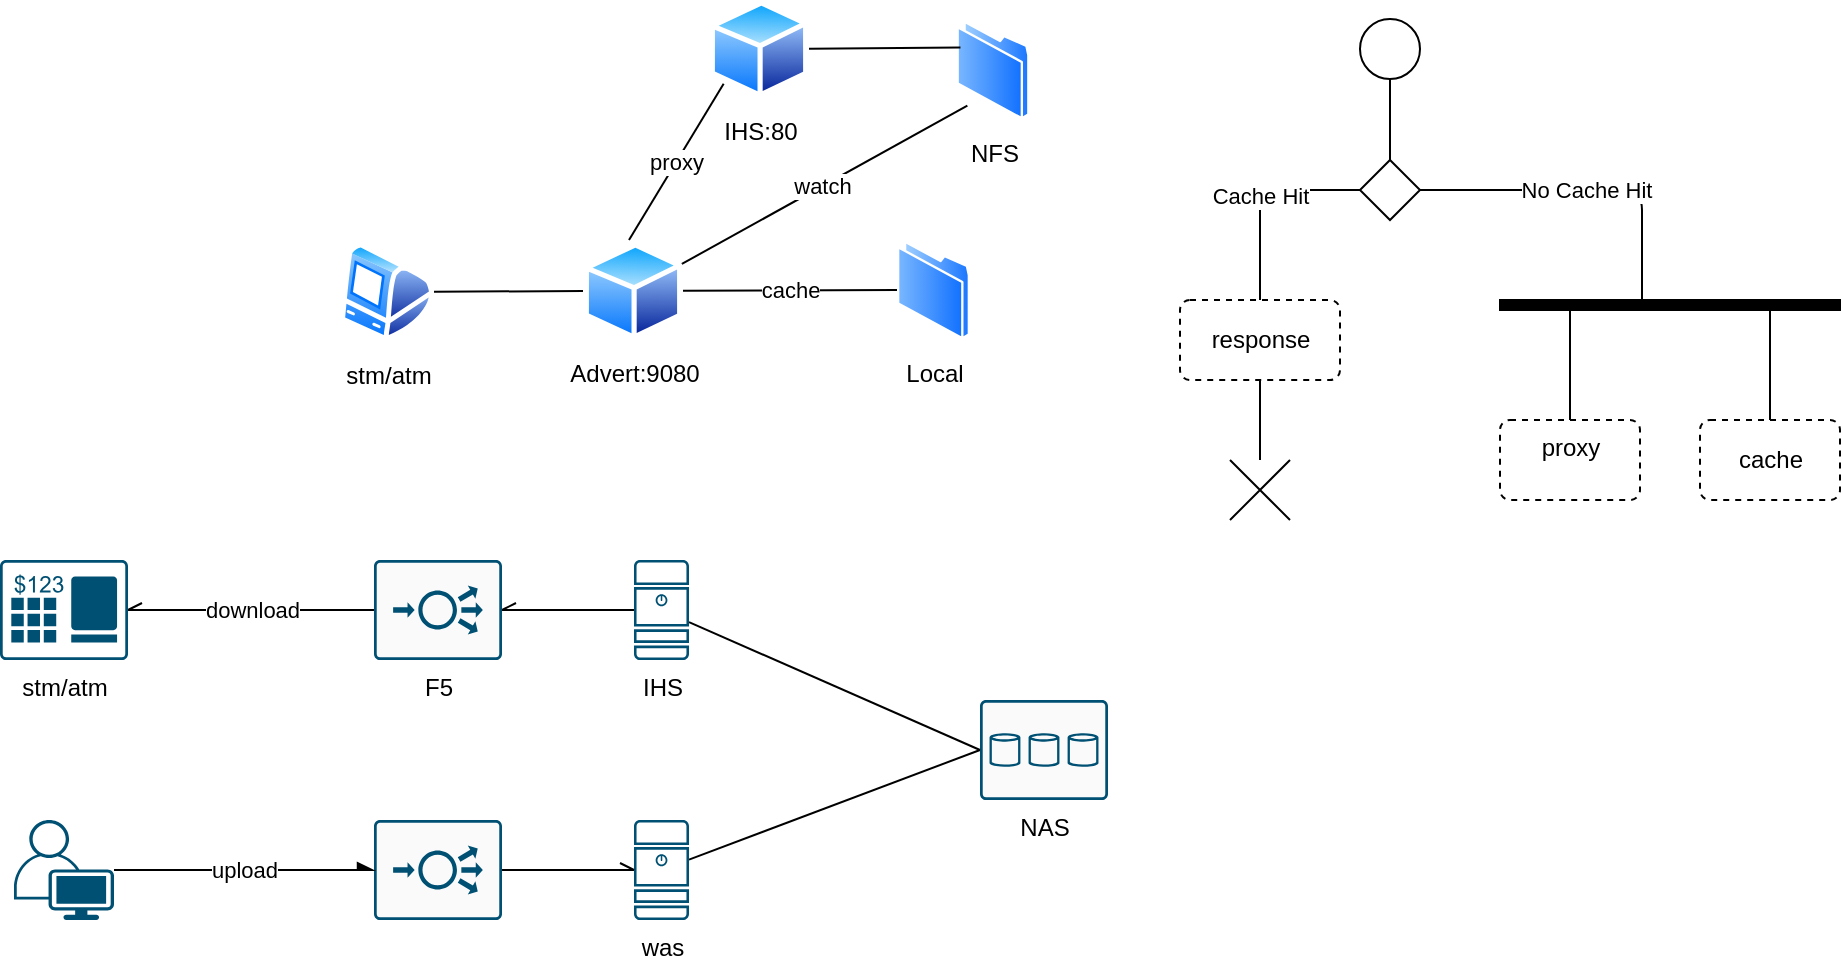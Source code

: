 <mxfile>
    <diagram id="96Vulx5kOI5o1De1hrSy" name="Page-1">
        <mxGraphModel dx="1173" dy="582" grid="1" gridSize="10" guides="1" tooltips="1" connect="1" arrows="1" fold="1" page="1" pageScale="1" pageWidth="850" pageHeight="1100" math="0" shadow="0">
            <root>
                <mxCell id="0"/>
                <mxCell id="1" parent="0"/>
                <mxCell id="5" style="edgeStyle=none;html=1;entryX=0;entryY=0.5;entryDx=0;entryDy=0;entryPerimeter=0;endArrow=none;endFill=0;" edge="1" parent="1" source="2" target="4">
                    <mxGeometry relative="1" as="geometry"/>
                </mxCell>
                <mxCell id="2" value="was" style="sketch=0;points=[[0.015,0.015,0],[0.985,0.015,0],[0.985,0.985,0],[0.015,0.985,0],[0.25,0,0],[0.5,0,0],[0.75,0,0],[1,0.25,0],[1,0.5,0],[1,0.75,0],[0.75,1,0],[0.5,1,0],[0.25,1,0],[0,0.75,0],[0,0.5,0],[0,0.25,0]];verticalLabelPosition=bottom;html=1;verticalAlign=top;aspect=fixed;align=center;pointerEvents=1;shape=mxgraph.cisco19.server;fillColor=#005073;strokeColor=none;" vertex="1" parent="1">
                    <mxGeometry x="357" y="920" width="27.5" height="50" as="geometry"/>
                </mxCell>
                <mxCell id="4" value="NAS" style="sketch=0;points=[[0.015,0.015,0],[0.985,0.015,0],[0.985,0.985,0],[0.015,0.985,0],[0.25,0,0],[0.5,0,0],[0.75,0,0],[1,0.25,0],[1,0.5,0],[1,0.75,0],[0.75,1,0],[0.5,1,0],[0.25,1,0],[0,0.75,0],[0,0.5,0],[0,0.25,0]];verticalLabelPosition=bottom;html=1;verticalAlign=top;aspect=fixed;align=center;pointerEvents=1;shape=mxgraph.cisco19.rect;prIcon=storage;fillColor=#FAFAFA;strokeColor=#005073;" vertex="1" parent="1">
                    <mxGeometry x="530" y="860" width="64" height="50" as="geometry"/>
                </mxCell>
                <mxCell id="11" style="edgeStyle=none;html=1;entryX=0;entryY=0.5;entryDx=0;entryDy=0;entryPerimeter=0;endArrow=none;endFill=0;" edge="1" parent="1" source="6" target="4">
                    <mxGeometry relative="1" as="geometry"/>
                </mxCell>
                <mxCell id="6" value="IHS" style="sketch=0;points=[[0.015,0.015,0],[0.985,0.015,0],[0.985,0.985,0],[0.015,0.985,0],[0.25,0,0],[0.5,0,0],[0.75,0,0],[1,0.25,0],[1,0.5,0],[1,0.75,0],[0.75,1,0],[0.5,1,0],[0.25,1,0],[0,0.75,0],[0,0.5,0],[0,0.25,0]];verticalLabelPosition=bottom;html=1;verticalAlign=top;aspect=fixed;align=center;pointerEvents=1;shape=mxgraph.cisco19.server;fillColor=#005073;strokeColor=none;" vertex="1" parent="1">
                    <mxGeometry x="357" y="790" width="27.5" height="50" as="geometry"/>
                </mxCell>
                <mxCell id="8" style="edgeStyle=none;html=1;entryX=0;entryY=0.5;entryDx=0;entryDy=0;entryPerimeter=0;endArrow=none;endFill=0;startArrow=openAsync;startFill=0;" edge="1" parent="1" source="7" target="6">
                    <mxGeometry relative="1" as="geometry"/>
                </mxCell>
                <mxCell id="7" value="F5" style="sketch=0;points=[[0.015,0.015,0],[0.985,0.015,0],[0.985,0.985,0],[0.015,0.985,0],[0.25,0,0],[0.5,0,0],[0.75,0,0],[1,0.25,0],[1,0.5,0],[1,0.75,0],[0.75,1,0],[0.5,1,0],[0.25,1,0],[0,0.75,0],[0,0.5,0],[0,0.25,0]];verticalLabelPosition=bottom;html=1;verticalAlign=top;aspect=fixed;align=center;pointerEvents=1;shape=mxgraph.cisco19.rect;prIcon=load_balancer;fillColor=#FAFAFA;strokeColor=#005073;" vertex="1" parent="1">
                    <mxGeometry x="227" y="790" width="64" height="50" as="geometry"/>
                </mxCell>
                <mxCell id="14" style="edgeStyle=none;html=1;entryX=0;entryY=0.5;entryDx=0;entryDy=0;entryPerimeter=0;endArrow=openAsync;endFill=0;" edge="1" parent="1" source="13" target="2">
                    <mxGeometry relative="1" as="geometry"/>
                </mxCell>
                <mxCell id="13" value="" style="sketch=0;points=[[0.015,0.015,0],[0.985,0.015,0],[0.985,0.985,0],[0.015,0.985,0],[0.25,0,0],[0.5,0,0],[0.75,0,0],[1,0.25,0],[1,0.5,0],[1,0.75,0],[0.75,1,0],[0.5,1,0],[0.25,1,0],[0,0.75,0],[0,0.5,0],[0,0.25,0]];verticalLabelPosition=bottom;html=1;verticalAlign=top;aspect=fixed;align=center;pointerEvents=1;shape=mxgraph.cisco19.rect;prIcon=load_balancer;fillColor=#FAFAFA;strokeColor=#005073;" vertex="1" parent="1">
                    <mxGeometry x="227" y="920" width="64" height="50" as="geometry"/>
                </mxCell>
                <mxCell id="20" value="upload" style="edgeStyle=none;html=1;entryX=0;entryY=0.5;entryDx=0;entryDy=0;entryPerimeter=0;endArrow=async;endFill=1;" edge="1" parent="1" source="19" target="13">
                    <mxGeometry relative="1" as="geometry"/>
                </mxCell>
                <mxCell id="19" value="" style="points=[[0.35,0,0],[0.98,0.51,0],[1,0.71,0],[0.67,1,0],[0,0.795,0],[0,0.65,0]];verticalLabelPosition=bottom;sketch=0;html=1;verticalAlign=top;aspect=fixed;align=center;pointerEvents=1;shape=mxgraph.cisco19.user;fillColor=#005073;strokeColor=none;" vertex="1" parent="1">
                    <mxGeometry x="47" y="920" width="50" height="50" as="geometry"/>
                </mxCell>
                <mxCell id="22" value="download" style="edgeStyle=none;html=1;entryX=0;entryY=0.5;entryDx=0;entryDy=0;entryPerimeter=0;endArrow=none;endFill=0;startArrow=openAsync;startFill=0;" edge="1" parent="1" source="21" target="7">
                    <mxGeometry relative="1" as="geometry"/>
                </mxCell>
                <mxCell id="21" value="stm/atm" style="sketch=0;points=[[0.015,0.015,0],[0.985,0.015,0],[0.985,0.985,0],[0.015,0.985,0],[0.25,0,0],[0.5,0,0],[0.75,0,0],[1,0.25,0],[1,0.5,0],[1,0.75,0],[0.75,1,0],[0.5,1,0],[0.25,1,0],[0,0.75,0],[0,0.5,0],[0,0.25,0]];verticalLabelPosition=bottom;html=1;verticalAlign=top;aspect=fixed;align=center;pointerEvents=1;shape=mxgraph.cisco19.pos;fillColor=#005073;strokeColor=none;" vertex="1" parent="1">
                    <mxGeometry x="40" y="790" width="64" height="50" as="geometry"/>
                </mxCell>
                <mxCell id="32" value="NFS" style="aspect=fixed;perimeter=ellipsePerimeter;html=1;align=center;shadow=0;dashed=0;spacingTop=3;image;image=img/lib/active_directory/folder.svg;" vertex="1" parent="1">
                    <mxGeometry x="518.25" y="520" width="36.5" height="50" as="geometry"/>
                </mxCell>
                <mxCell id="38" style="edgeStyle=none;html=1;entryX=0;entryY=0.25;entryDx=0;entryDy=0;startArrow=none;startFill=0;endArrow=none;endFill=0;" edge="1" parent="1" source="37" target="32">
                    <mxGeometry relative="1" as="geometry"/>
                </mxCell>
                <mxCell id="37" value="IHS:80" style="aspect=fixed;perimeter=ellipsePerimeter;html=1;align=center;shadow=0;dashed=0;spacingTop=3;image;image=img/lib/active_directory/generic_node.svg;" vertex="1" parent="1">
                    <mxGeometry x="394.5" y="510" width="50" height="49" as="geometry"/>
                </mxCell>
                <mxCell id="39" value="Local" style="aspect=fixed;perimeter=ellipsePerimeter;html=1;align=center;shadow=0;dashed=0;spacingTop=3;image;image=img/lib/active_directory/folder.svg;" vertex="1" parent="1">
                    <mxGeometry x="488.5" y="630" width="36.5" height="50" as="geometry"/>
                </mxCell>
                <mxCell id="41" value="watch" style="edgeStyle=none;html=1;entryX=0;entryY=1;entryDx=0;entryDy=0;startArrow=none;startFill=0;endArrow=none;endFill=0;" edge="1" parent="1" source="40" target="32">
                    <mxGeometry relative="1" as="geometry"/>
                </mxCell>
                <mxCell id="42" value="cache" style="edgeStyle=none;html=1;entryX=0;entryY=0.5;entryDx=0;entryDy=0;startArrow=none;startFill=0;endArrow=none;endFill=0;" edge="1" parent="1" source="40" target="39">
                    <mxGeometry relative="1" as="geometry"/>
                </mxCell>
                <mxCell id="43" value="proxy" style="edgeStyle=none;html=1;entryX=0;entryY=1;entryDx=0;entryDy=0;startArrow=none;startFill=0;endArrow=none;endFill=0;" edge="1" parent="1" target="37">
                    <mxGeometry x="-0.007" relative="1" as="geometry">
                        <mxPoint x="354.5" y="630" as="sourcePoint"/>
                        <mxPoint as="offset"/>
                    </mxGeometry>
                </mxCell>
                <mxCell id="40" value="Advert:9080" style="aspect=fixed;perimeter=ellipsePerimeter;html=1;align=center;shadow=0;dashed=0;spacingTop=3;image;image=img/lib/active_directory/generic_node.svg;" vertex="1" parent="1">
                    <mxGeometry x="331.5" y="631" width="50" height="49" as="geometry"/>
                </mxCell>
                <mxCell id="45" style="edgeStyle=none;html=1;entryX=0;entryY=0.5;entryDx=0;entryDy=0;startArrow=none;startFill=0;endArrow=none;endFill=0;" edge="1" parent="1" source="44" target="40">
                    <mxGeometry relative="1" as="geometry"/>
                </mxCell>
                <mxCell id="44" value="stm/atm" style="aspect=fixed;perimeter=ellipsePerimeter;html=1;align=center;shadow=0;dashed=0;spacingTop=3;image;image=img/lib/active_directory/mac_client.svg;" vertex="1" parent="1">
                    <mxGeometry x="210" y="631" width="47" height="50" as="geometry"/>
                </mxCell>
                <mxCell id="53" style="edgeStyle=none;html=1;entryX=0.5;entryY=0;entryDx=0;entryDy=0;startArrow=none;startFill=0;endArrow=none;endFill=0;" edge="1" parent="1" source="48" target="50">
                    <mxGeometry relative="1" as="geometry"/>
                </mxCell>
                <mxCell id="48" value="" style="ellipse;" vertex="1" parent="1">
                    <mxGeometry x="720" y="519.5" width="30" height="30" as="geometry"/>
                </mxCell>
                <mxCell id="55" value="Cache Hit" style="edgeStyle=none;html=1;entryX=0.5;entryY=0;entryDx=0;entryDy=0;startArrow=none;startFill=0;endArrow=none;endFill=0;" edge="1" parent="1" source="50" target="54">
                    <mxGeometry x="0.009" relative="1" as="geometry">
                        <Array as="points">
                            <mxPoint x="670" y="605"/>
                        </Array>
                        <mxPoint as="offset"/>
                    </mxGeometry>
                </mxCell>
                <mxCell id="60" value="No Cache Hit" style="edgeStyle=none;html=1;startArrow=none;startFill=0;endArrow=none;endFill=0;" edge="1" parent="1" source="50" target="59">
                    <mxGeometry relative="1" as="geometry">
                        <Array as="points">
                            <mxPoint x="861" y="605"/>
                        </Array>
                    </mxGeometry>
                </mxCell>
                <mxCell id="50" value="" style="rhombus;" vertex="1" parent="1">
                    <mxGeometry x="720" y="590" width="30" height="30" as="geometry"/>
                </mxCell>
                <mxCell id="57" style="edgeStyle=none;html=1;startArrow=none;startFill=0;endArrow=none;endFill=0;" edge="1" parent="1" source="54" target="56">
                    <mxGeometry relative="1" as="geometry"/>
                </mxCell>
                <mxCell id="54" value="response" style="html=1;align=center;verticalAlign=middle;rounded=1;absoluteArcSize=1;arcSize=10;dashed=1;" vertex="1" parent="1">
                    <mxGeometry x="630" y="660" width="80" height="40" as="geometry"/>
                </mxCell>
                <mxCell id="56" value="" style="shape=umlDestroy;" vertex="1" parent="1">
                    <mxGeometry x="655" y="740" width="30" height="30" as="geometry"/>
                </mxCell>
                <mxCell id="58" value="proxy" style="html=1;align=center;verticalAlign=top;rounded=1;absoluteArcSize=1;arcSize=10;dashed=1;" vertex="1" parent="1">
                    <mxGeometry x="790" y="720" width="70" height="40" as="geometry"/>
                </mxCell>
                <mxCell id="61" style="edgeStyle=none;html=1;entryX=0.5;entryY=0;entryDx=0;entryDy=0;startArrow=none;startFill=0;endArrow=none;endFill=0;" edge="1" parent="1" source="59" target="58">
                    <mxGeometry relative="1" as="geometry"/>
                </mxCell>
                <mxCell id="65" style="edgeStyle=none;html=1;entryX=0.5;entryY=0;entryDx=0;entryDy=0;startArrow=none;startFill=0;endArrow=none;endFill=0;" edge="1" parent="1" source="59" target="63">
                    <mxGeometry relative="1" as="geometry"/>
                </mxCell>
                <mxCell id="59" value="" style="html=1;points=[];perimeter=orthogonalPerimeter;fillColor=strokeColor;direction=south;" vertex="1" parent="1">
                    <mxGeometry x="790" y="660" width="170" height="5" as="geometry"/>
                </mxCell>
                <mxCell id="63" value="cache" style="html=1;align=center;verticalAlign=middle;rounded=1;absoluteArcSize=1;arcSize=10;dashed=1;" vertex="1" parent="1">
                    <mxGeometry x="890" y="720" width="70" height="40" as="geometry"/>
                </mxCell>
            </root>
        </mxGraphModel>
    </diagram>
</mxfile>